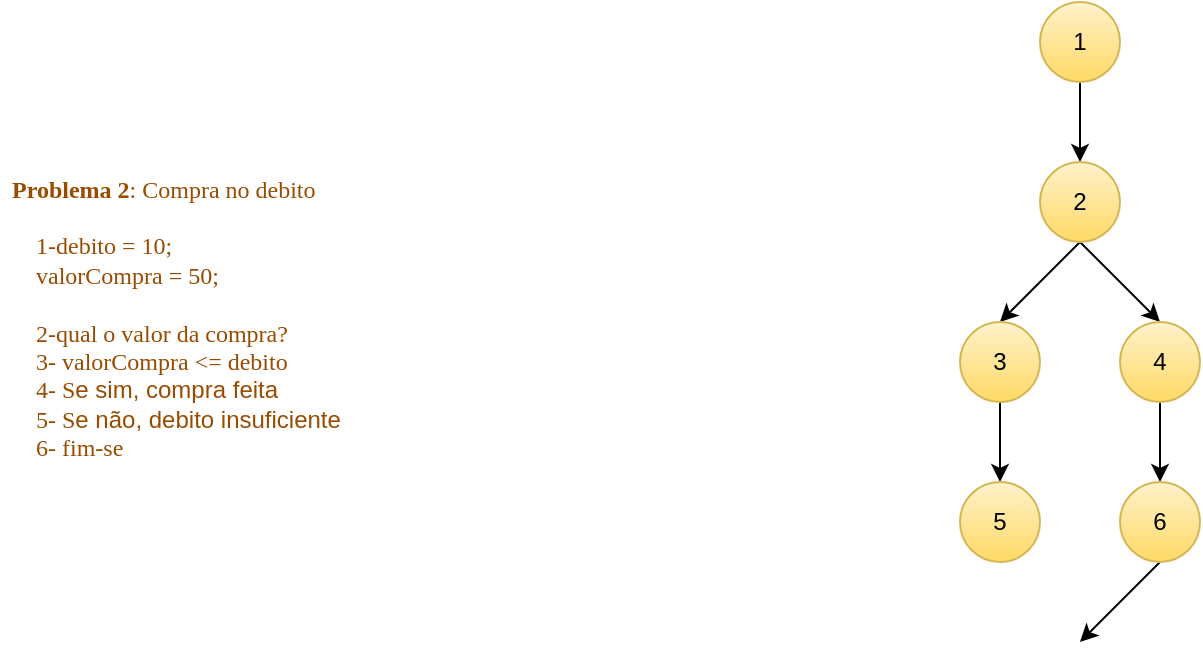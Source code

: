 <mxfile version="21.3.5" type="github">
  <diagram name="Página-1" id="gHFN58mkD_PLUvRyELKJ">
    <mxGraphModel dx="880" dy="484" grid="1" gridSize="10" guides="1" tooltips="1" connect="1" arrows="1" fold="1" page="1" pageScale="1" pageWidth="827" pageHeight="1169" math="0" shadow="0">
      <root>
        <mxCell id="0" />
        <mxCell id="1" parent="0" />
        <mxCell id="jU_Hz3wzQd2dTp-uLBH3-1" value="&lt;font color=&quot;#994c00&quot; face=&quot;Verdana&quot;&gt;&lt;b&gt;Problema 2&lt;/b&gt;: Compra no debito&lt;br&gt;&lt;br&gt;&lt;span style=&quot;&quot;&gt;&lt;span style=&quot;&quot;&gt;&amp;nbsp;&amp;nbsp;&amp;nbsp;&amp;nbsp;&lt;/span&gt;&lt;/span&gt;1-&lt;/font&gt;&lt;span style=&quot;color: rgb(153, 76, 0); font-family: Verdana; background-color: initial;&quot;&gt;debito = 10;&lt;/span&gt;&lt;span style=&quot;color: rgb(153, 76, 0); font-family: Verdana; background-color: initial;&quot;&gt;&lt;br&gt;&lt;/span&gt;&lt;span style=&quot;color: rgb(153, 76, 0); font-family: Verdana; background-color: initial;&quot;&gt;&lt;span style=&quot;&quot;&gt;&lt;span style=&quot;&quot;&gt;&amp;nbsp;&amp;nbsp;&amp;nbsp;&amp;nbsp;&lt;/span&gt;&lt;/span&gt;valorCompra = 50;&lt;/span&gt;&lt;span style=&quot;color: rgb(153, 76, 0); font-family: Verdana; background-color: initial;&quot;&gt;&lt;br&gt;&lt;/span&gt;&lt;font color=&quot;#994c00&quot; face=&quot;Verdana&quot;&gt;&lt;br&gt;&lt;span style=&quot;&quot;&gt;&lt;span style=&quot;&quot;&gt;&amp;nbsp;&amp;nbsp;&amp;nbsp;&amp;nbsp;&lt;/span&gt;&lt;/span&gt;2-qual o valor da compra?&lt;br&gt;&lt;span style=&quot;&quot;&gt;&lt;span style=&quot;&quot;&gt;&amp;nbsp; &amp;nbsp; 3&lt;/span&gt;&lt;/span&gt;- valorCompra &amp;lt;= debito&lt;br&gt;&amp;nbsp; &amp;nbsp; 4- S&lt;/font&gt;&lt;font color=&quot;#994c00&quot;&gt;e sim, compra feita&lt;/font&gt;&lt;font color=&quot;#994c00&quot; face=&quot;Verdana&quot;&gt;&lt;br&gt;&amp;nbsp; &amp;nbsp; 5&lt;/font&gt;&lt;font style=&quot;border-color: var(--border-color);&quot; color=&quot;#994c00&quot; face=&quot;Verdana&quot;&gt;- S&lt;/font&gt;&lt;font style=&quot;border-color: var(--border-color);&quot; color=&quot;#994c00&quot;&gt;e não,&amp;nbsp;&lt;/font&gt;&lt;font color=&quot;#994c00&quot;&gt;debito insuficiente&lt;font face=&quot;Verdana&quot;&gt;&amp;nbsp; &amp;nbsp; &lt;br&gt;&amp;nbsp; &amp;nbsp; 6- fim-se&lt;/font&gt;&lt;/font&gt;" style="text;strokeColor=none;fillColor=none;align=left;verticalAlign=middle;spacingLeft=4;spacingRight=4;overflow=hidden;points=[[0,0.5],[1,0.5]];portConstraint=eastwest;rotatable=0;whiteSpace=wrap;html=1;" vertex="1" parent="1">
          <mxGeometry x="40" y="55" width="350" height="285" as="geometry" />
        </mxCell>
        <mxCell id="jU_Hz3wzQd2dTp-uLBH3-4" style="edgeStyle=orthogonalEdgeStyle;rounded=0;orthogonalLoop=1;jettySize=auto;html=1;exitX=0.5;exitY=1;exitDx=0;exitDy=0;entryX=0.5;entryY=0;entryDx=0;entryDy=0;" edge="1" parent="1" source="jU_Hz3wzQd2dTp-uLBH3-2" target="jU_Hz3wzQd2dTp-uLBH3-3">
          <mxGeometry relative="1" as="geometry" />
        </mxCell>
        <mxCell id="jU_Hz3wzQd2dTp-uLBH3-2" value="1" style="ellipse;whiteSpace=wrap;html=1;aspect=fixed;fillColor=#fff2cc;strokeColor=#d6b656;gradientColor=#ffd966;" vertex="1" parent="1">
          <mxGeometry x="560" y="40" width="40" height="40" as="geometry" />
        </mxCell>
        <mxCell id="jU_Hz3wzQd2dTp-uLBH3-8" style="rounded=0;orthogonalLoop=1;jettySize=auto;html=1;exitX=0.5;exitY=1;exitDx=0;exitDy=0;entryX=0.5;entryY=0;entryDx=0;entryDy=0;" edge="1" parent="1" source="jU_Hz3wzQd2dTp-uLBH3-3" target="jU_Hz3wzQd2dTp-uLBH3-6">
          <mxGeometry relative="1" as="geometry" />
        </mxCell>
        <mxCell id="jU_Hz3wzQd2dTp-uLBH3-9" style="edgeStyle=none;shape=connector;rounded=0;orthogonalLoop=1;jettySize=auto;html=1;exitX=0.5;exitY=1;exitDx=0;exitDy=0;entryX=0.5;entryY=0;entryDx=0;entryDy=0;labelBackgroundColor=default;strokeColor=default;fontFamily=Helvetica;fontSize=11;fontColor=default;endArrow=classic;" edge="1" parent="1" source="jU_Hz3wzQd2dTp-uLBH3-3" target="jU_Hz3wzQd2dTp-uLBH3-5">
          <mxGeometry relative="1" as="geometry" />
        </mxCell>
        <mxCell id="jU_Hz3wzQd2dTp-uLBH3-3" value="2" style="ellipse;whiteSpace=wrap;html=1;aspect=fixed;fillColor=#fff2cc;strokeColor=#d6b656;gradientColor=#ffd966;" vertex="1" parent="1">
          <mxGeometry x="560" y="120" width="40" height="40" as="geometry" />
        </mxCell>
        <mxCell id="jU_Hz3wzQd2dTp-uLBH3-14" style="edgeStyle=none;shape=connector;rounded=0;orthogonalLoop=1;jettySize=auto;html=1;exitX=0.5;exitY=1;exitDx=0;exitDy=0;labelBackgroundColor=default;strokeColor=default;fontFamily=Helvetica;fontSize=11;fontColor=default;endArrow=classic;" edge="1" parent="1" source="jU_Hz3wzQd2dTp-uLBH3-5" target="jU_Hz3wzQd2dTp-uLBH3-13">
          <mxGeometry relative="1" as="geometry" />
        </mxCell>
        <mxCell id="jU_Hz3wzQd2dTp-uLBH3-5" value="4" style="ellipse;whiteSpace=wrap;html=1;aspect=fixed;fillColor=#fff2cc;strokeColor=#d6b656;gradientColor=#ffd966;" vertex="1" parent="1">
          <mxGeometry x="600" y="200" width="40" height="40" as="geometry" />
        </mxCell>
        <mxCell id="jU_Hz3wzQd2dTp-uLBH3-11" style="edgeStyle=none;shape=connector;rounded=0;orthogonalLoop=1;jettySize=auto;html=1;exitX=0.5;exitY=1;exitDx=0;exitDy=0;labelBackgroundColor=default;strokeColor=default;fontFamily=Helvetica;fontSize=11;fontColor=default;endArrow=classic;" edge="1" parent="1" source="jU_Hz3wzQd2dTp-uLBH3-6" target="jU_Hz3wzQd2dTp-uLBH3-10">
          <mxGeometry relative="1" as="geometry" />
        </mxCell>
        <mxCell id="jU_Hz3wzQd2dTp-uLBH3-6" value="3" style="ellipse;whiteSpace=wrap;html=1;aspect=fixed;fillColor=#fff2cc;strokeColor=#d6b656;gradientColor=#ffd966;" vertex="1" parent="1">
          <mxGeometry x="520" y="200" width="40" height="40" as="geometry" />
        </mxCell>
        <mxCell id="jU_Hz3wzQd2dTp-uLBH3-10" value="5" style="ellipse;whiteSpace=wrap;html=1;aspect=fixed;fillColor=#fff2cc;strokeColor=#d6b656;gradientColor=#ffd966;" vertex="1" parent="1">
          <mxGeometry x="520" y="280" width="40" height="40" as="geometry" />
        </mxCell>
        <mxCell id="jU_Hz3wzQd2dTp-uLBH3-17" style="edgeStyle=none;shape=connector;rounded=0;orthogonalLoop=1;jettySize=auto;html=1;exitX=0.5;exitY=1;exitDx=0;exitDy=0;labelBackgroundColor=default;strokeColor=default;fontFamily=Helvetica;fontSize=11;fontColor=default;endArrow=classic;" edge="1" parent="1" source="jU_Hz3wzQd2dTp-uLBH3-13">
          <mxGeometry relative="1" as="geometry">
            <mxPoint x="580" y="360" as="targetPoint" />
          </mxGeometry>
        </mxCell>
        <mxCell id="jU_Hz3wzQd2dTp-uLBH3-13" value="6" style="ellipse;whiteSpace=wrap;html=1;aspect=fixed;fillColor=#fff2cc;strokeColor=#d6b656;gradientColor=#ffd966;" vertex="1" parent="1">
          <mxGeometry x="600" y="280" width="40" height="40" as="geometry" />
        </mxCell>
      </root>
    </mxGraphModel>
  </diagram>
</mxfile>

